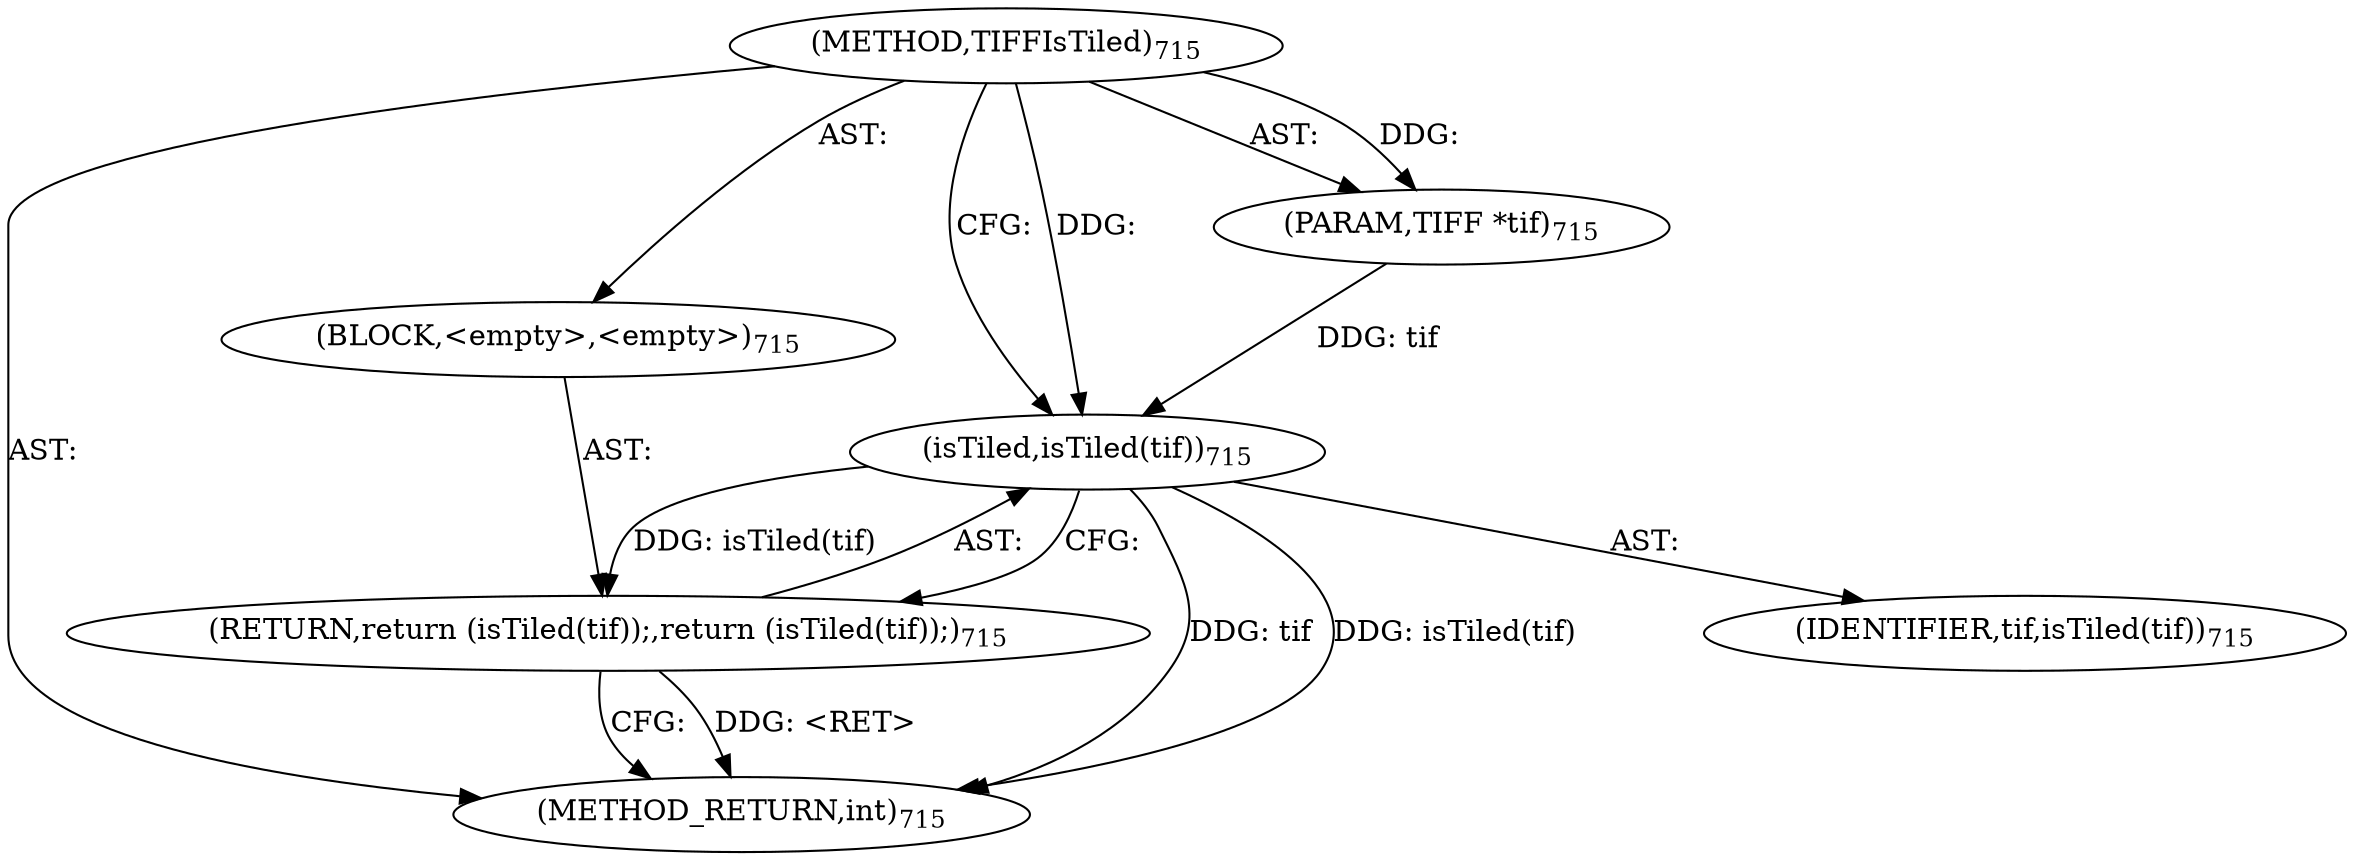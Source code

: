 digraph "TIFFIsTiled" {  
"1530" [label = <(METHOD,TIFFIsTiled)<SUB>715</SUB>> ]
"1531" [label = <(PARAM,TIFF *tif)<SUB>715</SUB>> ]
"1532" [label = <(BLOCK,&lt;empty&gt;,&lt;empty&gt;)<SUB>715</SUB>> ]
"1533" [label = <(RETURN,return (isTiled(tif));,return (isTiled(tif));)<SUB>715</SUB>> ]
"1534" [label = <(isTiled,isTiled(tif))<SUB>715</SUB>> ]
"1535" [label = <(IDENTIFIER,tif,isTiled(tif))<SUB>715</SUB>> ]
"1536" [label = <(METHOD_RETURN,int)<SUB>715</SUB>> ]
  "1530" -> "1531"  [ label = "AST: "] 
  "1530" -> "1532"  [ label = "AST: "] 
  "1530" -> "1536"  [ label = "AST: "] 
  "1532" -> "1533"  [ label = "AST: "] 
  "1533" -> "1534"  [ label = "AST: "] 
  "1534" -> "1535"  [ label = "AST: "] 
  "1533" -> "1536"  [ label = "CFG: "] 
  "1534" -> "1533"  [ label = "CFG: "] 
  "1530" -> "1534"  [ label = "CFG: "] 
  "1533" -> "1536"  [ label = "DDG: &lt;RET&gt;"] 
  "1534" -> "1536"  [ label = "DDG: tif"] 
  "1534" -> "1536"  [ label = "DDG: isTiled(tif)"] 
  "1530" -> "1531"  [ label = "DDG: "] 
  "1534" -> "1533"  [ label = "DDG: isTiled(tif)"] 
  "1531" -> "1534"  [ label = "DDG: tif"] 
  "1530" -> "1534"  [ label = "DDG: "] 
}
